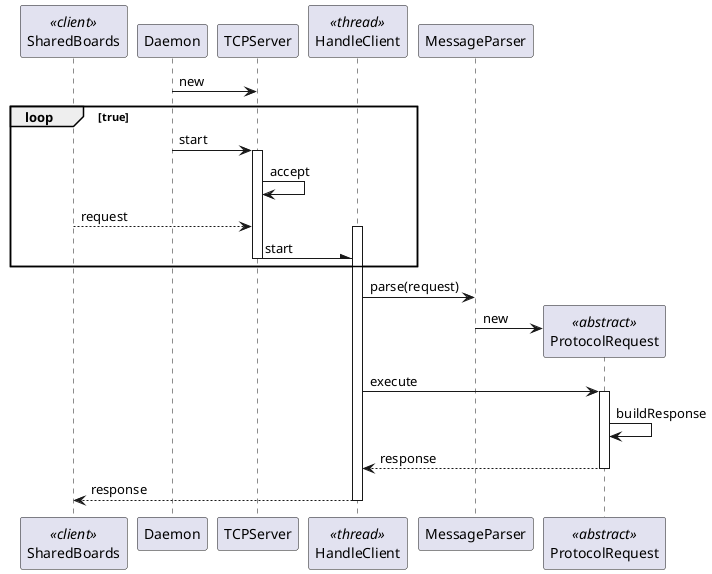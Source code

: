 @startuml use-case-realization2.svg

participant SharedBoards <<client>>

Daemon -> TCPServer : new
loop true
Daemon -> TCPServer: start
Activate TCPServer
TCPServer -> TCPServer: accept

SharedBoards --> TCPServer: request

participant HandleClient <<thread>>
activate HandleClient
TCPServer -\ HandleClient: start
deactivate TCPServer
end

HandleClient -> MessageParser:parse(request)
create ProtocolRequest <<abstract>>
MessageParser -> ProtocolRequest:new

HandleClient -> ProtocolRequest: execute
activate ProtocolRequest
ProtocolRequest -> ProtocolRequest:buildResponse
ProtocolRequest --> HandleClient: response
deactivate ProtocolRequest

HandleClient --> SharedBoards: response
deactivate HandleClient

@enduml